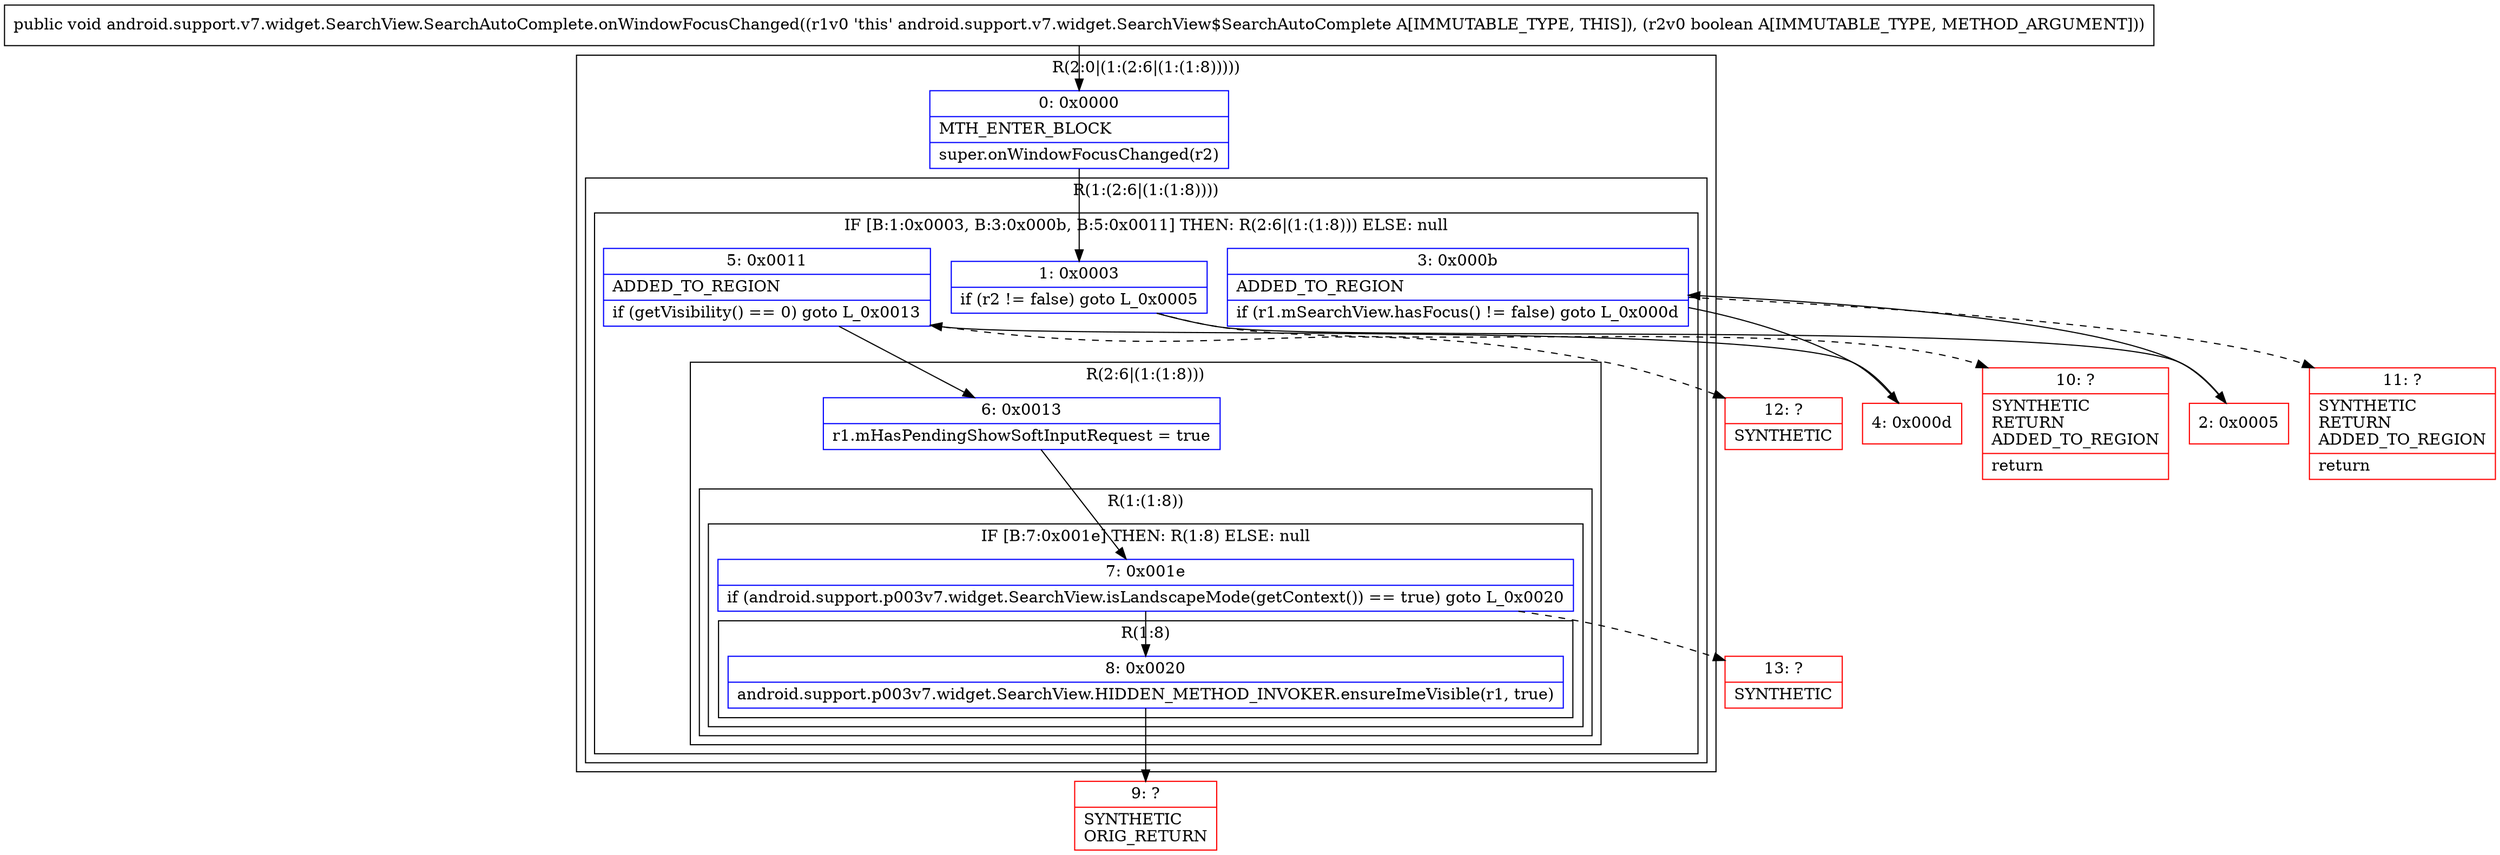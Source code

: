digraph "CFG forandroid.support.v7.widget.SearchView.SearchAutoComplete.onWindowFocusChanged(Z)V" {
subgraph cluster_Region_1859133674 {
label = "R(2:0|(1:(2:6|(1:(1:8)))))";
node [shape=record,color=blue];
Node_0 [shape=record,label="{0\:\ 0x0000|MTH_ENTER_BLOCK\l|super.onWindowFocusChanged(r2)\l}"];
subgraph cluster_Region_468905698 {
label = "R(1:(2:6|(1:(1:8))))";
node [shape=record,color=blue];
subgraph cluster_IfRegion_1148024170 {
label = "IF [B:1:0x0003, B:3:0x000b, B:5:0x0011] THEN: R(2:6|(1:(1:8))) ELSE: null";
node [shape=record,color=blue];
Node_1 [shape=record,label="{1\:\ 0x0003|if (r2 != false) goto L_0x0005\l}"];
Node_3 [shape=record,label="{3\:\ 0x000b|ADDED_TO_REGION\l|if (r1.mSearchView.hasFocus() != false) goto L_0x000d\l}"];
Node_5 [shape=record,label="{5\:\ 0x0011|ADDED_TO_REGION\l|if (getVisibility() == 0) goto L_0x0013\l}"];
subgraph cluster_Region_1963885400 {
label = "R(2:6|(1:(1:8)))";
node [shape=record,color=blue];
Node_6 [shape=record,label="{6\:\ 0x0013|r1.mHasPendingShowSoftInputRequest = true\l}"];
subgraph cluster_Region_439761507 {
label = "R(1:(1:8))";
node [shape=record,color=blue];
subgraph cluster_IfRegion_381633081 {
label = "IF [B:7:0x001e] THEN: R(1:8) ELSE: null";
node [shape=record,color=blue];
Node_7 [shape=record,label="{7\:\ 0x001e|if (android.support.p003v7.widget.SearchView.isLandscapeMode(getContext()) == true) goto L_0x0020\l}"];
subgraph cluster_Region_961979297 {
label = "R(1:8)";
node [shape=record,color=blue];
Node_8 [shape=record,label="{8\:\ 0x0020|android.support.p003v7.widget.SearchView.HIDDEN_METHOD_INVOKER.ensureImeVisible(r1, true)\l}"];
}
}
}
}
}
}
}
Node_2 [shape=record,color=red,label="{2\:\ 0x0005}"];
Node_4 [shape=record,color=red,label="{4\:\ 0x000d}"];
Node_9 [shape=record,color=red,label="{9\:\ ?|SYNTHETIC\lORIG_RETURN\l}"];
Node_10 [shape=record,color=red,label="{10\:\ ?|SYNTHETIC\lRETURN\lADDED_TO_REGION\l|return\l}"];
Node_11 [shape=record,color=red,label="{11\:\ ?|SYNTHETIC\lRETURN\lADDED_TO_REGION\l|return\l}"];
Node_12 [shape=record,color=red,label="{12\:\ ?|SYNTHETIC\l}"];
Node_13 [shape=record,color=red,label="{13\:\ ?|SYNTHETIC\l}"];
MethodNode[shape=record,label="{public void android.support.v7.widget.SearchView.SearchAutoComplete.onWindowFocusChanged((r1v0 'this' android.support.v7.widget.SearchView$SearchAutoComplete A[IMMUTABLE_TYPE, THIS]), (r2v0 boolean A[IMMUTABLE_TYPE, METHOD_ARGUMENT])) }"];
MethodNode -> Node_0;
Node_0 -> Node_1;
Node_1 -> Node_2;
Node_1 -> Node_10[style=dashed];
Node_3 -> Node_4;
Node_3 -> Node_11[style=dashed];
Node_5 -> Node_6;
Node_5 -> Node_12[style=dashed];
Node_6 -> Node_7;
Node_7 -> Node_8;
Node_7 -> Node_13[style=dashed];
Node_8 -> Node_9;
Node_2 -> Node_3;
Node_4 -> Node_5;
}

